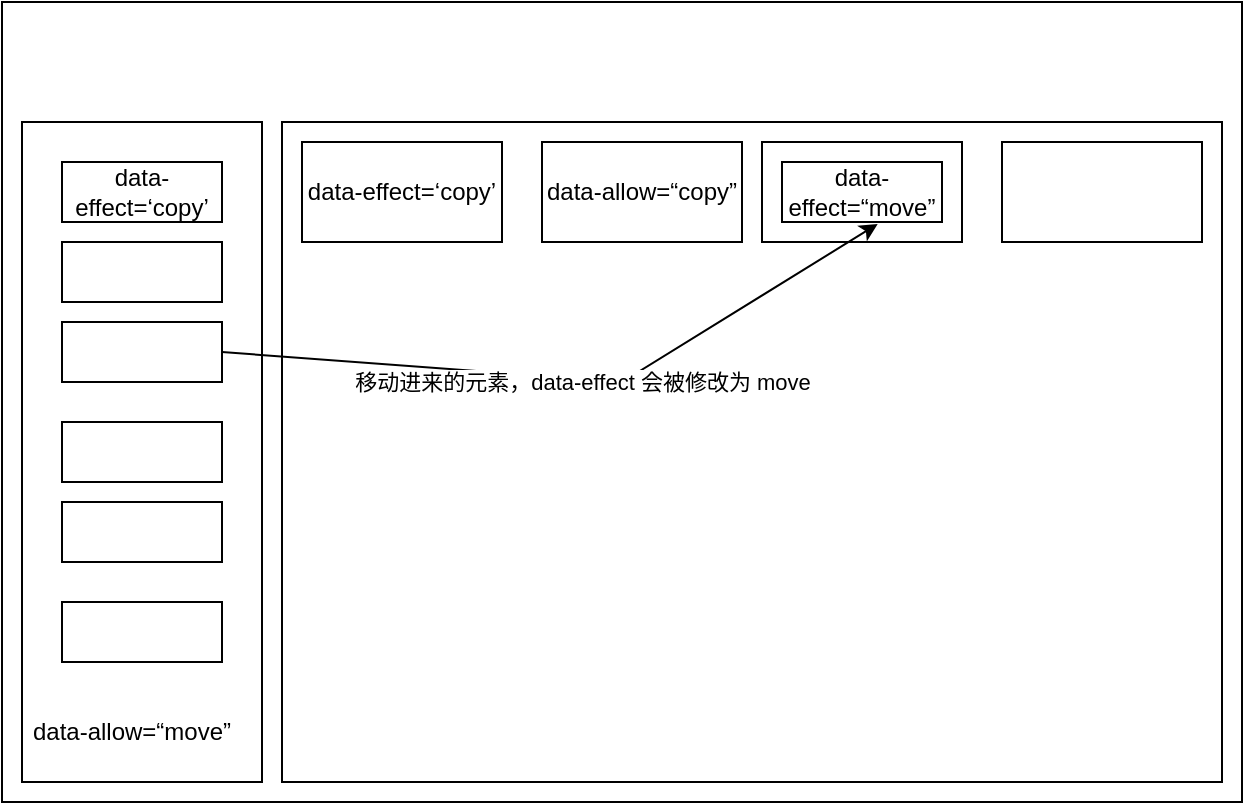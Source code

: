 <mxfile version="26.0.2">
  <diagram name="第 1 页" id="xyvXMYqwdG14dfgmlpNZ">
    <mxGraphModel dx="955" dy="684" grid="1" gridSize="10" guides="1" tooltips="1" connect="1" arrows="1" fold="1" page="1" pageScale="1" pageWidth="827" pageHeight="1169" math="0" shadow="0">
      <root>
        <mxCell id="0" />
        <mxCell id="1" parent="0" />
        <mxCell id="ZsNl0_AfK2gvQJ6n3LSR-1" value="" style="rounded=0;whiteSpace=wrap;html=1;" vertex="1" parent="1">
          <mxGeometry x="90" y="150" width="620" height="400" as="geometry" />
        </mxCell>
        <mxCell id="ZsNl0_AfK2gvQJ6n3LSR-2" value="" style="rounded=0;whiteSpace=wrap;html=1;" vertex="1" parent="1">
          <mxGeometry x="100" y="210" width="120" height="330" as="geometry" />
        </mxCell>
        <mxCell id="ZsNl0_AfK2gvQJ6n3LSR-3" value="" style="rounded=0;whiteSpace=wrap;html=1;" vertex="1" parent="1">
          <mxGeometry x="230" y="210" width="470" height="330" as="geometry" />
        </mxCell>
        <mxCell id="ZsNl0_AfK2gvQJ6n3LSR-4" value="data-effect=‘copy’" style="rounded=0;whiteSpace=wrap;html=1;" vertex="1" parent="1">
          <mxGeometry x="240" y="220" width="100" height="50" as="geometry" />
        </mxCell>
        <mxCell id="ZsNl0_AfK2gvQJ6n3LSR-5" value="data-allow=“copy”" style="rounded=0;whiteSpace=wrap;html=1;" vertex="1" parent="1">
          <mxGeometry x="360" y="220" width="100" height="50" as="geometry" />
        </mxCell>
        <mxCell id="ZsNl0_AfK2gvQJ6n3LSR-6" value="" style="rounded=0;whiteSpace=wrap;html=1;" vertex="1" parent="1">
          <mxGeometry x="470" y="220" width="100" height="50" as="geometry" />
        </mxCell>
        <mxCell id="ZsNl0_AfK2gvQJ6n3LSR-7" value="" style="rounded=0;whiteSpace=wrap;html=1;" vertex="1" parent="1">
          <mxGeometry x="590" y="220" width="100" height="50" as="geometry" />
        </mxCell>
        <mxCell id="ZsNl0_AfK2gvQJ6n3LSR-8" value="data-effect=‘copy’" style="rounded=0;whiteSpace=wrap;html=1;" vertex="1" parent="1">
          <mxGeometry x="120" y="230" width="80" height="30" as="geometry" />
        </mxCell>
        <mxCell id="ZsNl0_AfK2gvQJ6n3LSR-9" value="" style="rounded=0;whiteSpace=wrap;html=1;" vertex="1" parent="1">
          <mxGeometry x="120" y="270" width="80" height="30" as="geometry" />
        </mxCell>
        <mxCell id="ZsNl0_AfK2gvQJ6n3LSR-10" value="" style="rounded=0;whiteSpace=wrap;html=1;" vertex="1" parent="1">
          <mxGeometry x="120" y="310" width="80" height="30" as="geometry" />
        </mxCell>
        <mxCell id="ZsNl0_AfK2gvQJ6n3LSR-11" value="" style="rounded=0;whiteSpace=wrap;html=1;" vertex="1" parent="1">
          <mxGeometry x="120" y="360" width="80" height="30" as="geometry" />
        </mxCell>
        <mxCell id="ZsNl0_AfK2gvQJ6n3LSR-12" value="" style="rounded=0;whiteSpace=wrap;html=1;" vertex="1" parent="1">
          <mxGeometry x="120" y="400" width="80" height="30" as="geometry" />
        </mxCell>
        <mxCell id="ZsNl0_AfK2gvQJ6n3LSR-13" value="" style="rounded=0;whiteSpace=wrap;html=1;" vertex="1" parent="1">
          <mxGeometry x="120" y="450" width="80" height="30" as="geometry" />
        </mxCell>
        <mxCell id="ZsNl0_AfK2gvQJ6n3LSR-14" value="data-allow=“move”" style="text;html=1;align=center;verticalAlign=middle;whiteSpace=wrap;rounded=0;" vertex="1" parent="1">
          <mxGeometry x="100" y="500" width="110" height="30" as="geometry" />
        </mxCell>
        <mxCell id="ZsNl0_AfK2gvQJ6n3LSR-17" value="data-effect=“move”" style="rounded=0;whiteSpace=wrap;html=1;" vertex="1" parent="1">
          <mxGeometry x="480" y="230" width="80" height="30" as="geometry" />
        </mxCell>
        <mxCell id="ZsNl0_AfK2gvQJ6n3LSR-18" value="" style="endArrow=classic;html=1;rounded=0;exitX=1;exitY=0.5;exitDx=0;exitDy=0;entryX=0.598;entryY=1.033;entryDx=0;entryDy=0;entryPerimeter=0;" edge="1" parent="1" source="ZsNl0_AfK2gvQJ6n3LSR-10" target="ZsNl0_AfK2gvQJ6n3LSR-17">
          <mxGeometry relative="1" as="geometry">
            <mxPoint x="360" y="350" as="sourcePoint" />
            <mxPoint x="460" y="350" as="targetPoint" />
            <Array as="points">
              <mxPoint x="400" y="340" />
            </Array>
          </mxGeometry>
        </mxCell>
        <mxCell id="ZsNl0_AfK2gvQJ6n3LSR-19" value="移动进来的元素，data-effect 会被修改为 move" style="edgeLabel;resizable=0;html=1;;align=center;verticalAlign=middle;" connectable="0" vertex="1" parent="ZsNl0_AfK2gvQJ6n3LSR-18">
          <mxGeometry relative="1" as="geometry">
            <mxPoint x="5" y="2" as="offset" />
          </mxGeometry>
        </mxCell>
      </root>
    </mxGraphModel>
  </diagram>
</mxfile>
